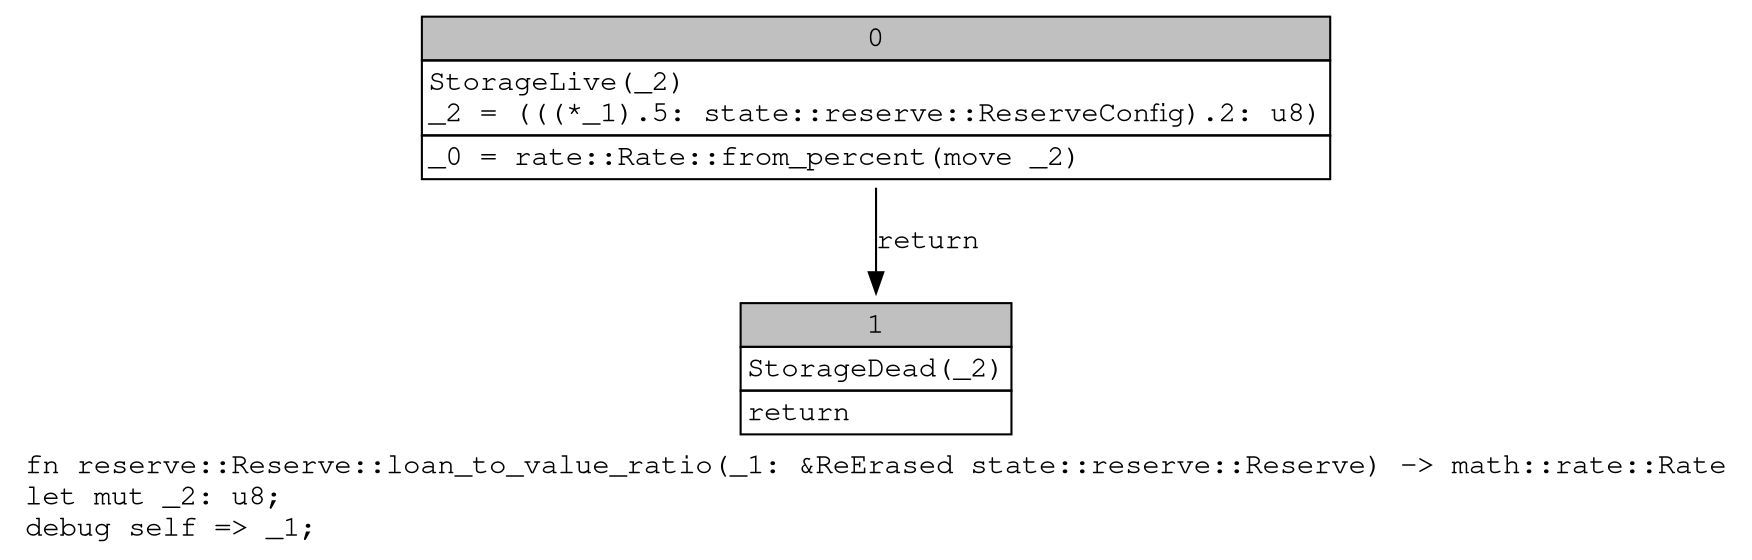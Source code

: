 digraph Mir_0_456 {
    graph [fontname="Courier, monospace"];
    node [fontname="Courier, monospace"];
    edge [fontname="Courier, monospace"];
    label=<fn reserve::Reserve::loan_to_value_ratio(_1: &amp;ReErased state::reserve::Reserve) -&gt; math::rate::Rate<br align="left"/>let mut _2: u8;<br align="left"/>debug self =&gt; _1;<br align="left"/>>;
    bb0__0_456 [shape="none", label=<<table border="0" cellborder="1" cellspacing="0"><tr><td bgcolor="gray" align="center" colspan="1">0</td></tr><tr><td align="left" balign="left">StorageLive(_2)<br/>_2 = (((*_1).5: state::reserve::ReserveConfig).2: u8)<br/></td></tr><tr><td align="left">_0 = rate::Rate::from_percent(move _2)</td></tr></table>>];
    bb1__0_456 [shape="none", label=<<table border="0" cellborder="1" cellspacing="0"><tr><td bgcolor="gray" align="center" colspan="1">1</td></tr><tr><td align="left" balign="left">StorageDead(_2)<br/></td></tr><tr><td align="left">return</td></tr></table>>];
    bb0__0_456 -> bb1__0_456 [label="return"];
}
